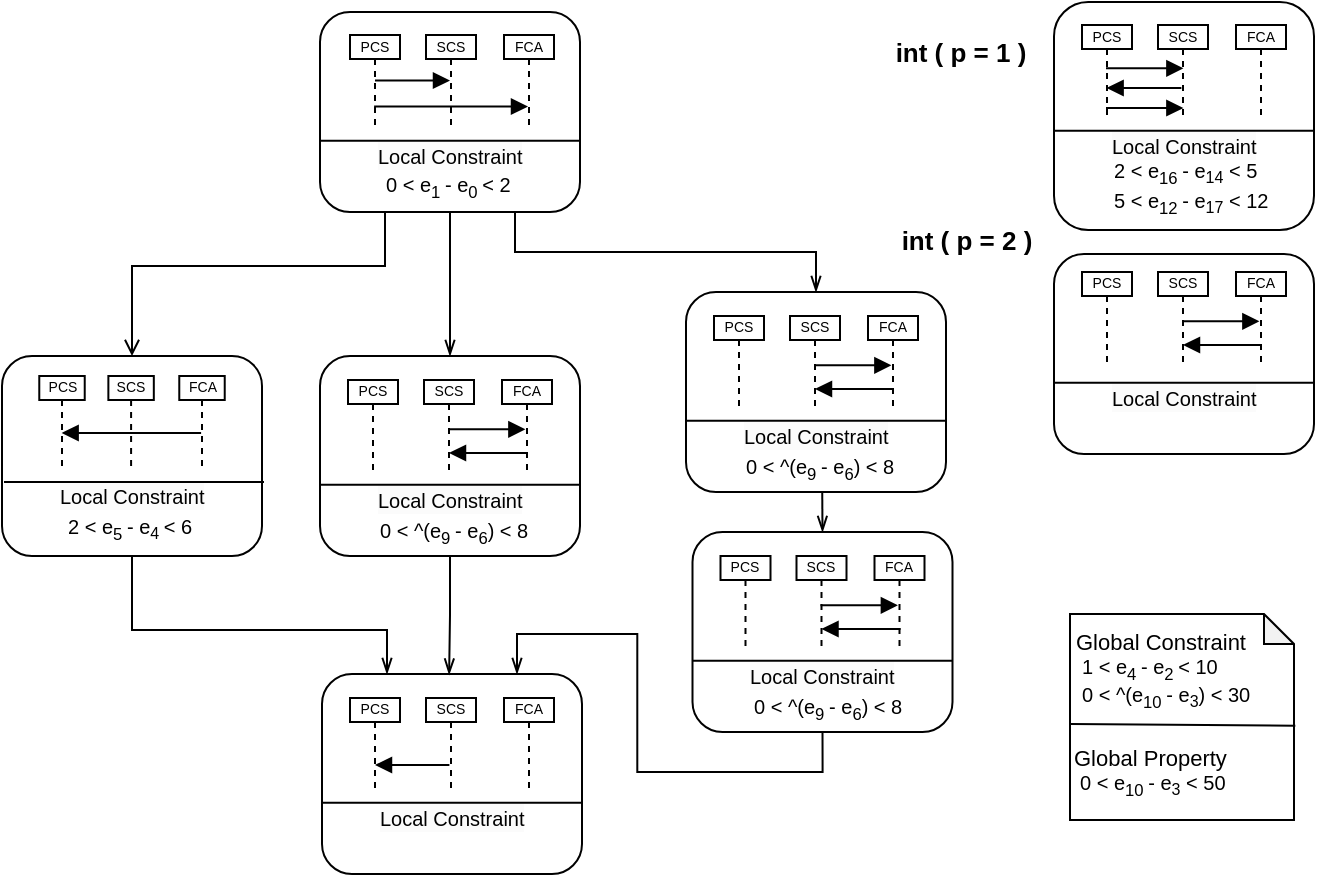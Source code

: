 <mxfile version="24.2.2" type="github">
  <diagram name="第 1 页" id="_L-r1Zg0NLN0VIuXtBzd">
    <mxGraphModel dx="304" dy="206" grid="0" gridSize="10" guides="1" tooltips="1" connect="1" arrows="1" fold="1" page="1" pageScale="1" pageWidth="1169" pageHeight="1654" math="0" shadow="0">
      <root>
        <mxCell id="0" />
        <mxCell id="1" parent="0" />
        <mxCell id="MEKTti9BwtHeSLfcBwz2-67" value="&lt;font size=&quot;1&quot; style=&quot;&quot;&gt;&lt;b style=&quot;font-size: 13px;&quot;&gt;int ( p = 1 )&lt;/b&gt;&lt;/font&gt;" style="text;html=1;align=center;verticalAlign=middle;resizable=0;points=[];autosize=1;strokeColor=none;fillColor=none;" vertex="1" parent="1">
          <mxGeometry x="464" y="538" width="83" height="28" as="geometry" />
        </mxCell>
        <mxCell id="MEKTti9BwtHeSLfcBwz2-128" value="" style="group" vertex="1" connectable="0" parent="1">
          <mxGeometry x="186" y="532" width="132" height="100" as="geometry" />
        </mxCell>
        <mxCell id="MEKTti9BwtHeSLfcBwz2-114" value="" style="rounded=1;whiteSpace=wrap;html=1;" vertex="1" parent="MEKTti9BwtHeSLfcBwz2-128">
          <mxGeometry width="130" height="100" as="geometry" />
        </mxCell>
        <mxCell id="MEKTti9BwtHeSLfcBwz2-104" value="" style="html=1;verticalAlign=bottom;endArrow=block;curved=0;rounded=0;strokeWidth=1;" edge="1" parent="MEKTti9BwtHeSLfcBwz2-128" source="MEKTti9BwtHeSLfcBwz2-107" target="MEKTti9BwtHeSLfcBwz2-106">
          <mxGeometry width="80" relative="1" as="geometry">
            <mxPoint x="32.002" y="39.002" as="sourcePoint" />
            <mxPoint x="63.57" y="39" as="targetPoint" />
          </mxGeometry>
        </mxCell>
        <mxCell id="MEKTti9BwtHeSLfcBwz2-105" value="&lt;font style=&quot;font-size: 7px;&quot;&gt;FCA&lt;/font&gt;" style="shape=umlLifeline;perimeter=lifelinePerimeter;whiteSpace=wrap;html=1;container=1;dropTarget=0;collapsible=0;recursiveResize=0;outlineConnect=0;portConstraint=eastwest;newEdgeStyle={&quot;curved&quot;:0,&quot;rounded&quot;:0};size=12;fontSize=7;" vertex="1" parent="MEKTti9BwtHeSLfcBwz2-128">
          <mxGeometry x="92" y="11.5" width="25" height="45" as="geometry" />
        </mxCell>
        <mxCell id="MEKTti9BwtHeSLfcBwz2-106" value="&lt;font style=&quot;font-size: 7px;&quot;&gt;SCS&lt;/font&gt;" style="shape=umlLifeline;perimeter=lifelinePerimeter;whiteSpace=wrap;html=1;container=1;dropTarget=0;collapsible=0;recursiveResize=0;outlineConnect=0;portConstraint=eastwest;newEdgeStyle={&quot;curved&quot;:0,&quot;rounded&quot;:0};size=12;fontSize=7;" vertex="1" parent="MEKTti9BwtHeSLfcBwz2-128">
          <mxGeometry x="53" y="11.5" width="25" height="45.5" as="geometry" />
        </mxCell>
        <mxCell id="MEKTti9BwtHeSLfcBwz2-107" value="&lt;font style=&quot;font-size: 7px;&quot;&gt;PCS&lt;/font&gt;" style="shape=umlLifeline;perimeter=lifelinePerimeter;whiteSpace=wrap;html=1;container=1;dropTarget=0;collapsible=0;recursiveResize=0;outlineConnect=0;portConstraint=eastwest;newEdgeStyle={&quot;curved&quot;:0,&quot;rounded&quot;:0};size=12;fontSize=7;" vertex="1" parent="MEKTti9BwtHeSLfcBwz2-128">
          <mxGeometry x="15" y="11.5" width="25" height="45.5" as="geometry" />
        </mxCell>
        <mxCell id="MEKTti9BwtHeSLfcBwz2-108" value="" style="html=1;verticalAlign=bottom;endArrow=block;curved=0;rounded=0;strokeWidth=1;" edge="1" parent="MEKTti9BwtHeSLfcBwz2-128">
          <mxGeometry width="80" relative="1" as="geometry">
            <mxPoint x="27.048" y="47.25" as="sourcePoint" />
            <mxPoint x="104.0" y="47.25" as="targetPoint" />
          </mxGeometry>
        </mxCell>
        <mxCell id="MEKTti9BwtHeSLfcBwz2-111" value="&lt;span style=&quot;color: rgb(0, 0, 0); font-family: Helvetica; font-style: normal; font-variant-ligatures: normal; font-variant-caps: normal; font-weight: 400; letter-spacing: normal; orphans: 2; text-align: left; text-indent: 0px; text-transform: none; widows: 2; word-spacing: 0px; -webkit-text-stroke-width: 0px; white-space: nowrap; background-color: rgb(251, 251, 251); text-decoration-thickness: initial; text-decoration-style: initial; text-decoration-color: initial; float: none; display: inline !important;&quot;&gt;&lt;font style=&quot;font-size: 10px;&quot;&gt;Local Constraint&lt;/font&gt;&lt;/span&gt;" style="text;whiteSpace=wrap;html=1;verticalAlign=middle;" vertex="1" parent="MEKTti9BwtHeSLfcBwz2-128">
          <mxGeometry x="27" y="65" width="78" height="14" as="geometry" />
        </mxCell>
        <mxCell id="MEKTti9BwtHeSLfcBwz2-112" value="0 &amp;lt; e&lt;sub&gt;1&amp;nbsp;&lt;/sub&gt;- e&lt;sub&gt;0&amp;nbsp;&lt;/sub&gt;&amp;lt; 2&lt;br&gt;&lt;div&gt;&lt;div&gt;&lt;div&gt;&lt;br&gt;&lt;/div&gt;&lt;/div&gt;&lt;/div&gt;" style="text;align=left;verticalAlign=middle;rounded=0;horizontal=1;fontSize=10;html=1;" vertex="1" parent="MEKTti9BwtHeSLfcBwz2-128">
          <mxGeometry x="31.25" y="88" width="69.5" height="9" as="geometry" />
        </mxCell>
        <mxCell id="MEKTti9BwtHeSLfcBwz2-115" value="" style="line;strokeWidth=1;fillColor=none;align=left;verticalAlign=middle;spacingTop=-1;spacingLeft=3;spacingRight=3;rotatable=0;labelPosition=right;points=[];portConstraint=eastwest;strokeColor=inherit;" vertex="1" parent="MEKTti9BwtHeSLfcBwz2-128">
          <mxGeometry y="58" width="132" height="8" as="geometry" />
        </mxCell>
        <mxCell id="MEKTti9BwtHeSLfcBwz2-153" value="" style="line;strokeWidth=1;fillColor=none;align=left;verticalAlign=middle;spacingTop=-1;spacingLeft=3;spacingRight=3;rotatable=0;labelPosition=right;points=[];portConstraint=eastwest;strokeColor=inherit;" vertex="1" parent="MEKTti9BwtHeSLfcBwz2-128">
          <mxGeometry y="57" width="130" height="8" as="geometry" />
        </mxCell>
        <mxCell id="MEKTti9BwtHeSLfcBwz2-157" style="rounded=0;orthogonalLoop=1;jettySize=auto;html=1;exitX=0;exitY=0.75;exitDx=0;exitDy=0;entryX=1;entryY=0.75;entryDx=0;entryDy=0;endArrow=none;endFill=0;" edge="1" parent="MEKTti9BwtHeSLfcBwz2-128">
          <mxGeometry relative="1" as="geometry">
            <mxPoint y="64.35" as="sourcePoint" />
            <mxPoint x="130" y="64.35" as="targetPoint" />
          </mxGeometry>
        </mxCell>
        <mxCell id="MEKTti9BwtHeSLfcBwz2-158" value="" style="group" vertex="1" connectable="0" parent="1">
          <mxGeometry x="27" y="704" width="130" height="100" as="geometry" />
        </mxCell>
        <mxCell id="MEKTti9BwtHeSLfcBwz2-140" value="" style="rounded=1;whiteSpace=wrap;html=1;" vertex="1" parent="MEKTti9BwtHeSLfcBwz2-158">
          <mxGeometry width="130" height="100" as="geometry" />
        </mxCell>
        <mxCell id="MEKTti9BwtHeSLfcBwz2-146" value="&lt;span style=&quot;color: rgb(0, 0, 0); font-family: Helvetica; font-style: normal; font-variant-ligatures: normal; font-variant-caps: normal; font-weight: 400; letter-spacing: normal; orphans: 2; text-align: left; text-indent: 0px; text-transform: none; widows: 2; word-spacing: 0px; -webkit-text-stroke-width: 0px; white-space: nowrap; background-color: rgb(251, 251, 251); text-decoration-thickness: initial; text-decoration-style: initial; text-decoration-color: initial; float: none; display: inline !important;&quot;&gt;&lt;font style=&quot;font-size: 10px;&quot;&gt;Local Constraint&lt;/font&gt;&lt;/span&gt;" style="text;whiteSpace=wrap;html=1;verticalAlign=middle;" vertex="1" parent="MEKTti9BwtHeSLfcBwz2-158">
          <mxGeometry x="27" y="63" width="78" height="14" as="geometry" />
        </mxCell>
        <mxCell id="MEKTti9BwtHeSLfcBwz2-147" value="&lt;div&gt;&lt;div&gt;&lt;div&gt;2 &amp;lt; e&lt;sub&gt;5&amp;nbsp;&lt;/sub&gt;- e&lt;span style=&quot;font-size: 6.944px;&quot;&gt;&lt;sub style=&quot;font-size: 8px;&quot;&gt;4&amp;nbsp;&lt;/sub&gt;&lt;/span&gt;&amp;lt; 6&lt;br&gt;&lt;/div&gt;&lt;/div&gt;&lt;/div&gt;" style="text;align=left;verticalAlign=middle;rounded=0;horizontal=1;fontSize=10;html=1;" vertex="1" parent="MEKTti9BwtHeSLfcBwz2-158">
          <mxGeometry x="31.25" y="81" width="69.5" height="9" as="geometry" />
        </mxCell>
        <mxCell id="MEKTti9BwtHeSLfcBwz2-148" value="" style="line;strokeWidth=1;fillColor=none;align=left;verticalAlign=middle;spacingTop=-1;spacingLeft=3;spacingRight=3;rotatable=0;labelPosition=right;points=[];portConstraint=eastwest;strokeColor=inherit;" vertex="1" parent="MEKTti9BwtHeSLfcBwz2-158">
          <mxGeometry y="58" width="130" height="8" as="geometry" />
        </mxCell>
        <mxCell id="MEKTti9BwtHeSLfcBwz2-149" value="&lt;font style=&quot;font-size: 7px;&quot;&gt;FCA&lt;/font&gt;" style="shape=umlLifeline;perimeter=lifelinePerimeter;whiteSpace=wrap;html=1;container=1;dropTarget=0;collapsible=0;recursiveResize=0;outlineConnect=0;portConstraint=eastwest;newEdgeStyle={&quot;curved&quot;:0,&quot;rounded&quot;:0};size=12;fontSize=7;" vertex="1" parent="MEKTti9BwtHeSLfcBwz2-158">
          <mxGeometry x="88.638" y="10" width="22.727" height="45" as="geometry" />
        </mxCell>
        <mxCell id="MEKTti9BwtHeSLfcBwz2-150" value="&lt;font style=&quot;font-size: 7px;&quot;&gt;SCS&lt;/font&gt;" style="shape=umlLifeline;perimeter=lifelinePerimeter;whiteSpace=wrap;html=1;container=1;dropTarget=0;collapsible=0;recursiveResize=0;outlineConnect=0;portConstraint=eastwest;newEdgeStyle={&quot;curved&quot;:0,&quot;rounded&quot;:0};size=12;fontSize=7;" vertex="1" parent="MEKTti9BwtHeSLfcBwz2-158">
          <mxGeometry x="53.184" y="10" width="22.727" height="45.5" as="geometry" />
        </mxCell>
        <mxCell id="MEKTti9BwtHeSLfcBwz2-151" value="&lt;font style=&quot;font-size: 7px;&quot;&gt;PCS&lt;/font&gt;" style="shape=umlLifeline;perimeter=lifelinePerimeter;whiteSpace=wrap;html=1;container=1;dropTarget=0;collapsible=0;recursiveResize=0;outlineConnect=0;portConstraint=eastwest;newEdgeStyle={&quot;curved&quot;:0,&quot;rounded&quot;:0};size=12;fontSize=7;" vertex="1" parent="MEKTti9BwtHeSLfcBwz2-158">
          <mxGeometry x="18.638" y="10" width="22.727" height="45.5" as="geometry" />
        </mxCell>
        <mxCell id="MEKTti9BwtHeSLfcBwz2-152" value="" style="html=1;verticalAlign=bottom;endArrow=block;curved=0;rounded=0;strokeWidth=1;" edge="1" parent="MEKTti9BwtHeSLfcBwz2-158">
          <mxGeometry width="80" relative="1" as="geometry">
            <mxPoint x="99.547" y="38.5" as="sourcePoint" />
            <mxPoint x="29.829" y="38.5" as="targetPoint" />
          </mxGeometry>
        </mxCell>
        <mxCell id="MEKTti9BwtHeSLfcBwz2-159" style="rounded=0;orthogonalLoop=1;jettySize=auto;html=1;exitX=0;exitY=0.75;exitDx=0;exitDy=0;entryX=1;entryY=0.75;entryDx=0;entryDy=0;endArrow=none;endFill=0;" edge="1" parent="MEKTti9BwtHeSLfcBwz2-158">
          <mxGeometry relative="1" as="geometry">
            <mxPoint x="1" y="63.0" as="sourcePoint" />
            <mxPoint x="131" y="63.0" as="targetPoint" />
          </mxGeometry>
        </mxCell>
        <mxCell id="MEKTti9BwtHeSLfcBwz2-181" value="" style="group" vertex="1" connectable="0" parent="1">
          <mxGeometry x="186" y="704" width="130" height="100" as="geometry" />
        </mxCell>
        <mxCell id="MEKTti9BwtHeSLfcBwz2-172" value="" style="rounded=1;whiteSpace=wrap;html=1;container=0;" vertex="1" parent="MEKTti9BwtHeSLfcBwz2-181">
          <mxGeometry width="130" height="100" as="geometry" />
        </mxCell>
        <mxCell id="MEKTti9BwtHeSLfcBwz2-173" value="&lt;span style=&quot;color: rgb(0, 0, 0); font-family: Helvetica; font-style: normal; font-variant-ligatures: normal; font-variant-caps: normal; font-weight: 400; letter-spacing: normal; orphans: 2; text-align: left; text-indent: 0px; text-transform: none; widows: 2; word-spacing: 0px; -webkit-text-stroke-width: 0px; white-space: nowrap; background-color: rgb(251, 251, 251); text-decoration-thickness: initial; text-decoration-style: initial; text-decoration-color: initial; float: none; display: inline !important;&quot;&gt;&lt;font style=&quot;font-size: 10px;&quot;&gt;Local Constraint&lt;/font&gt;&lt;/span&gt;" style="text;whiteSpace=wrap;html=1;verticalAlign=middle;container=0;" vertex="1" parent="MEKTti9BwtHeSLfcBwz2-181">
          <mxGeometry x="27" y="65" width="78" height="14" as="geometry" />
        </mxCell>
        <mxCell id="MEKTti9BwtHeSLfcBwz2-174" value="&lt;div&gt;&lt;div&gt;&lt;div&gt;0 &amp;lt; ^(e&lt;sub&gt;9&lt;/sub&gt;&lt;span style=&quot;font-size: 8.333px;&quot;&gt;&amp;nbsp;&lt;/span&gt;- e&lt;sub&gt;6&lt;/sub&gt;) &amp;lt; 8&lt;br&gt;&lt;/div&gt;&lt;/div&gt;&lt;/div&gt;" style="text;align=left;verticalAlign=middle;rounded=0;horizontal=1;fontSize=10;html=1;container=0;" vertex="1" parent="MEKTti9BwtHeSLfcBwz2-181">
          <mxGeometry x="28.25" y="83" width="69.5" height="9" as="geometry" />
        </mxCell>
        <mxCell id="MEKTti9BwtHeSLfcBwz2-175" style="rounded=0;orthogonalLoop=1;jettySize=auto;html=1;exitX=0;exitY=0.75;exitDx=0;exitDy=0;entryX=1;entryY=0.75;entryDx=0;entryDy=0;endArrow=none;endFill=0;" edge="1" parent="MEKTti9BwtHeSLfcBwz2-181">
          <mxGeometry relative="1" as="geometry">
            <mxPoint y="64.35" as="sourcePoint" />
            <mxPoint x="130" y="64.35" as="targetPoint" />
          </mxGeometry>
        </mxCell>
        <mxCell id="MEKTti9BwtHeSLfcBwz2-176" value="&lt;font style=&quot;font-size: 7px;&quot;&gt;FCA&lt;/font&gt;" style="shape=umlLifeline;perimeter=lifelinePerimeter;whiteSpace=wrap;html=1;container=1;dropTarget=0;collapsible=0;recursiveResize=0;outlineConnect=0;portConstraint=eastwest;newEdgeStyle={&quot;curved&quot;:0,&quot;rounded&quot;:0};size=12;fontSize=7;" vertex="1" parent="MEKTti9BwtHeSLfcBwz2-181">
          <mxGeometry x="91" y="12" width="25" height="45" as="geometry" />
        </mxCell>
        <mxCell id="MEKTti9BwtHeSLfcBwz2-177" value="&lt;font style=&quot;font-size: 7px;&quot;&gt;SCS&lt;/font&gt;" style="shape=umlLifeline;perimeter=lifelinePerimeter;whiteSpace=wrap;html=1;container=1;dropTarget=0;collapsible=0;recursiveResize=0;outlineConnect=0;portConstraint=eastwest;newEdgeStyle={&quot;curved&quot;:0,&quot;rounded&quot;:0};size=12;fontSize=7;" vertex="1" parent="MEKTti9BwtHeSLfcBwz2-181">
          <mxGeometry x="52" y="12" width="25" height="45.5" as="geometry" />
        </mxCell>
        <mxCell id="MEKTti9BwtHeSLfcBwz2-178" value="&lt;font style=&quot;font-size: 7px;&quot;&gt;PCS&lt;/font&gt;" style="shape=umlLifeline;perimeter=lifelinePerimeter;whiteSpace=wrap;html=1;container=1;dropTarget=0;collapsible=0;recursiveResize=0;outlineConnect=0;portConstraint=eastwest;newEdgeStyle={&quot;curved&quot;:0,&quot;rounded&quot;:0};size=12;fontSize=7;" vertex="1" parent="MEKTti9BwtHeSLfcBwz2-181">
          <mxGeometry x="14" y="12" width="25" height="45.5" as="geometry" />
        </mxCell>
        <mxCell id="MEKTti9BwtHeSLfcBwz2-179" value="" style="html=1;verticalAlign=bottom;endArrow=block;curved=0;rounded=0;strokeWidth=1;" edge="1" parent="MEKTti9BwtHeSLfcBwz2-181">
          <mxGeometry width="80" relative="1" as="geometry">
            <mxPoint x="64.0" y="36.66" as="sourcePoint" />
            <mxPoint x="102.69" y="36.66" as="targetPoint" />
          </mxGeometry>
        </mxCell>
        <mxCell id="MEKTti9BwtHeSLfcBwz2-180" value="" style="html=1;verticalAlign=bottom;endArrow=block;curved=0;rounded=0;strokeWidth=1;" edge="1" parent="MEKTti9BwtHeSLfcBwz2-181" target="MEKTti9BwtHeSLfcBwz2-177">
          <mxGeometry width="80" relative="1" as="geometry">
            <mxPoint x="104.0" y="48.5" as="sourcePoint" />
            <mxPoint x="142.69" y="48.5" as="targetPoint" />
          </mxGeometry>
        </mxCell>
        <mxCell id="MEKTti9BwtHeSLfcBwz2-214" value="" style="group" vertex="1" connectable="0" parent="1">
          <mxGeometry x="187" y="863" width="130" height="100" as="geometry" />
        </mxCell>
        <mxCell id="MEKTti9BwtHeSLfcBwz2-184" value="" style="rounded=1;whiteSpace=wrap;html=1;container=0;" vertex="1" parent="MEKTti9BwtHeSLfcBwz2-214">
          <mxGeometry width="130" height="100" as="geometry" />
        </mxCell>
        <mxCell id="MEKTti9BwtHeSLfcBwz2-185" value="&lt;span style=&quot;color: rgb(0, 0, 0); font-family: Helvetica; font-style: normal; font-variant-ligatures: normal; font-variant-caps: normal; font-weight: 400; letter-spacing: normal; orphans: 2; text-align: left; text-indent: 0px; text-transform: none; widows: 2; word-spacing: 0px; -webkit-text-stroke-width: 0px; white-space: nowrap; background-color: rgb(251, 251, 251); text-decoration-thickness: initial; text-decoration-style: initial; text-decoration-color: initial; float: none; display: inline !important;&quot;&gt;&lt;font style=&quot;font-size: 10px;&quot;&gt;Local Constraint&lt;/font&gt;&lt;/span&gt;" style="text;whiteSpace=wrap;html=1;verticalAlign=middle;container=0;" vertex="1" parent="MEKTti9BwtHeSLfcBwz2-214">
          <mxGeometry x="27" y="65" width="78" height="14" as="geometry" />
        </mxCell>
        <mxCell id="MEKTti9BwtHeSLfcBwz2-187" style="rounded=0;orthogonalLoop=1;jettySize=auto;html=1;exitX=0;exitY=0.75;exitDx=0;exitDy=0;entryX=1;entryY=0.75;entryDx=0;entryDy=0;endArrow=none;endFill=0;" edge="1" parent="MEKTti9BwtHeSLfcBwz2-214">
          <mxGeometry relative="1" as="geometry">
            <mxPoint y="64.35" as="sourcePoint" />
            <mxPoint x="130" y="64.35" as="targetPoint" />
          </mxGeometry>
        </mxCell>
        <mxCell id="MEKTti9BwtHeSLfcBwz2-204" value="&lt;font style=&quot;font-size: 7px;&quot;&gt;FCA&lt;/font&gt;" style="shape=umlLifeline;perimeter=lifelinePerimeter;whiteSpace=wrap;html=1;container=1;dropTarget=0;collapsible=0;recursiveResize=0;outlineConnect=0;portConstraint=eastwest;newEdgeStyle={&quot;curved&quot;:0,&quot;rounded&quot;:0};size=12;fontSize=7;" vertex="1" parent="MEKTti9BwtHeSLfcBwz2-214">
          <mxGeometry x="91" y="12" width="25" height="45" as="geometry" />
        </mxCell>
        <mxCell id="MEKTti9BwtHeSLfcBwz2-205" value="&lt;font style=&quot;font-size: 7px;&quot;&gt;SCS&lt;/font&gt;" style="shape=umlLifeline;perimeter=lifelinePerimeter;whiteSpace=wrap;html=1;container=1;dropTarget=0;collapsible=0;recursiveResize=0;outlineConnect=0;portConstraint=eastwest;newEdgeStyle={&quot;curved&quot;:0,&quot;rounded&quot;:0};size=12;fontSize=7;" vertex="1" parent="MEKTti9BwtHeSLfcBwz2-214">
          <mxGeometry x="52" y="12" width="25" height="45.5" as="geometry" />
        </mxCell>
        <mxCell id="MEKTti9BwtHeSLfcBwz2-206" value="&lt;font style=&quot;font-size: 7px;&quot;&gt;PCS&lt;/font&gt;" style="shape=umlLifeline;perimeter=lifelinePerimeter;whiteSpace=wrap;html=1;container=1;dropTarget=0;collapsible=0;recursiveResize=0;outlineConnect=0;portConstraint=eastwest;newEdgeStyle={&quot;curved&quot;:0,&quot;rounded&quot;:0};size=12;fontSize=7;" vertex="1" parent="MEKTti9BwtHeSLfcBwz2-214">
          <mxGeometry x="14" y="12" width="25" height="45.5" as="geometry" />
        </mxCell>
        <mxCell id="MEKTti9BwtHeSLfcBwz2-207" value="" style="html=1;verticalAlign=bottom;endArrow=block;curved=0;rounded=0;strokeWidth=1;" edge="1" parent="MEKTti9BwtHeSLfcBwz2-214" target="MEKTti9BwtHeSLfcBwz2-206">
          <mxGeometry width="80" relative="1" as="geometry">
            <mxPoint x="63.69" y="45.5" as="sourcePoint" />
            <mxPoint x="24.0" y="45.5" as="targetPoint" />
          </mxGeometry>
        </mxCell>
        <mxCell id="MEKTti9BwtHeSLfcBwz2-215" value="" style="group" vertex="1" connectable="0" parent="1">
          <mxGeometry x="553" y="527" width="130" height="114" as="geometry" />
        </mxCell>
        <mxCell id="MEKTti9BwtHeSLfcBwz2-196" value="" style="rounded=1;whiteSpace=wrap;html=1;container=0;" vertex="1" parent="MEKTti9BwtHeSLfcBwz2-215">
          <mxGeometry width="130" height="114" as="geometry" />
        </mxCell>
        <mxCell id="MEKTti9BwtHeSLfcBwz2-197" value="&lt;span style=&quot;color: rgb(0, 0, 0); font-family: Helvetica; font-style: normal; font-variant-ligatures: normal; font-variant-caps: normal; font-weight: 400; letter-spacing: normal; orphans: 2; text-align: left; text-indent: 0px; text-transform: none; widows: 2; word-spacing: 0px; -webkit-text-stroke-width: 0px; white-space: nowrap; background-color: rgb(251, 251, 251); text-decoration-thickness: initial; text-decoration-style: initial; text-decoration-color: initial; float: none; display: inline !important;&quot;&gt;&lt;font style=&quot;font-size: 10px;&quot;&gt;Local Constraint&lt;/font&gt;&lt;/span&gt;" style="text;whiteSpace=wrap;html=1;verticalAlign=middle;container=0;" vertex="1" parent="MEKTti9BwtHeSLfcBwz2-215">
          <mxGeometry x="27" y="65" width="78" height="14" as="geometry" />
        </mxCell>
        <mxCell id="MEKTti9BwtHeSLfcBwz2-198" value="&lt;div&gt;&lt;div&gt;&lt;div&gt;2 &amp;lt; e&lt;sub&gt;16&lt;/sub&gt;&lt;span style=&quot;font-size: 8.333px;&quot;&gt;&amp;nbsp;&lt;/span&gt;- e&lt;span style=&quot;font-size: 8.333px;&quot;&gt;&lt;sub style=&quot;font-size: 8px;&quot;&gt;14&lt;/sub&gt;&lt;/span&gt;&amp;nbsp;&amp;lt; 5&lt;div&gt;5 &amp;lt; e&lt;sub&gt;12&lt;/sub&gt;&lt;span style=&quot;font-size: 8.333px;&quot;&gt;&amp;nbsp;&lt;/span&gt;- e&lt;span style=&quot;font-size: 8.333px;&quot;&gt;&lt;sub style=&quot;font-size: 8px;&quot;&gt;17&lt;/sub&gt;&lt;/span&gt;&amp;nbsp;&amp;lt; 12&lt;/div&gt;&lt;/div&gt;&lt;/div&gt;&lt;/div&gt;" style="text;align=left;verticalAlign=middle;rounded=0;horizontal=1;fontSize=10;html=1;container=0;" vertex="1" parent="MEKTti9BwtHeSLfcBwz2-215">
          <mxGeometry x="28.25" y="88" width="69.5" height="9" as="geometry" />
        </mxCell>
        <mxCell id="MEKTti9BwtHeSLfcBwz2-199" style="rounded=0;orthogonalLoop=1;jettySize=auto;html=1;exitX=0;exitY=0.75;exitDx=0;exitDy=0;entryX=1;entryY=0.75;entryDx=0;entryDy=0;endArrow=none;endFill=0;" edge="1" parent="MEKTti9BwtHeSLfcBwz2-215">
          <mxGeometry relative="1" as="geometry">
            <mxPoint y="64.35" as="sourcePoint" />
            <mxPoint x="130" y="64.35" as="targetPoint" />
          </mxGeometry>
        </mxCell>
        <mxCell id="MEKTti9BwtHeSLfcBwz2-208" value="&lt;font style=&quot;font-size: 7px;&quot;&gt;FCA&lt;/font&gt;" style="shape=umlLifeline;perimeter=lifelinePerimeter;whiteSpace=wrap;html=1;container=1;dropTarget=0;collapsible=0;recursiveResize=0;outlineConnect=0;portConstraint=eastwest;newEdgeStyle={&quot;curved&quot;:0,&quot;rounded&quot;:0};size=12;fontSize=7;" vertex="1" parent="MEKTti9BwtHeSLfcBwz2-215">
          <mxGeometry x="91" y="11.5" width="25" height="45" as="geometry" />
        </mxCell>
        <mxCell id="MEKTti9BwtHeSLfcBwz2-209" value="&lt;font style=&quot;font-size: 7px;&quot;&gt;SCS&lt;/font&gt;" style="shape=umlLifeline;perimeter=lifelinePerimeter;whiteSpace=wrap;html=1;container=1;dropTarget=0;collapsible=0;recursiveResize=0;outlineConnect=0;portConstraint=eastwest;newEdgeStyle={&quot;curved&quot;:0,&quot;rounded&quot;:0};size=12;fontSize=7;" vertex="1" parent="MEKTti9BwtHeSLfcBwz2-215">
          <mxGeometry x="52" y="11.5" width="25" height="45.5" as="geometry" />
        </mxCell>
        <mxCell id="MEKTti9BwtHeSLfcBwz2-210" value="&lt;font style=&quot;font-size: 7px;&quot;&gt;PCS&lt;/font&gt;" style="shape=umlLifeline;perimeter=lifelinePerimeter;whiteSpace=wrap;html=1;container=1;dropTarget=0;collapsible=0;recursiveResize=0;outlineConnect=0;portConstraint=eastwest;newEdgeStyle={&quot;curved&quot;:0,&quot;rounded&quot;:0};size=12;fontSize=7;" vertex="1" parent="MEKTti9BwtHeSLfcBwz2-215">
          <mxGeometry x="14" y="11.5" width="25" height="45.5" as="geometry" />
        </mxCell>
        <mxCell id="MEKTti9BwtHeSLfcBwz2-211" value="" style="html=1;verticalAlign=bottom;endArrow=block;curved=0;rounded=0;strokeWidth=1;" edge="1" parent="MEKTti9BwtHeSLfcBwz2-215">
          <mxGeometry width="80" relative="1" as="geometry">
            <mxPoint x="63.69" y="43" as="sourcePoint" />
            <mxPoint x="26.31" y="43.0" as="targetPoint" />
          </mxGeometry>
        </mxCell>
        <mxCell id="MEKTti9BwtHeSLfcBwz2-212" value="" style="html=1;verticalAlign=bottom;endArrow=block;curved=0;rounded=0;strokeWidth=1;" edge="1" parent="MEKTti9BwtHeSLfcBwz2-215">
          <mxGeometry width="80" relative="1" as="geometry">
            <mxPoint x="26.0" y="33.16" as="sourcePoint" />
            <mxPoint x="64.69" y="33.16" as="targetPoint" />
          </mxGeometry>
        </mxCell>
        <mxCell id="MEKTti9BwtHeSLfcBwz2-213" value="" style="html=1;verticalAlign=bottom;endArrow=block;curved=0;rounded=0;strokeWidth=1;" edge="1" parent="MEKTti9BwtHeSLfcBwz2-215">
          <mxGeometry width="80" relative="1" as="geometry">
            <mxPoint x="26.0" y="53" as="sourcePoint" />
            <mxPoint x="64.69" y="53" as="targetPoint" />
          </mxGeometry>
        </mxCell>
        <mxCell id="MEKTti9BwtHeSLfcBwz2-221" value="" style="group" vertex="1" connectable="0" parent="1">
          <mxGeometry x="553" y="653" width="130" height="100" as="geometry" />
        </mxCell>
        <mxCell id="MEKTti9BwtHeSLfcBwz2-161" value="" style="rounded=1;whiteSpace=wrap;html=1;container=0;" vertex="1" parent="MEKTti9BwtHeSLfcBwz2-221">
          <mxGeometry width="130" height="100" as="geometry" />
        </mxCell>
        <mxCell id="MEKTti9BwtHeSLfcBwz2-167" value="&lt;span style=&quot;color: rgb(0, 0, 0); font-family: Helvetica; font-style: normal; font-variant-ligatures: normal; font-variant-caps: normal; font-weight: 400; letter-spacing: normal; orphans: 2; text-align: left; text-indent: 0px; text-transform: none; widows: 2; word-spacing: 0px; -webkit-text-stroke-width: 0px; white-space: nowrap; background-color: rgb(251, 251, 251); text-decoration-thickness: initial; text-decoration-style: initial; text-decoration-color: initial; float: none; display: inline !important;&quot;&gt;&lt;font style=&quot;font-size: 10px;&quot;&gt;Local Constraint&lt;/font&gt;&lt;/span&gt;" style="text;whiteSpace=wrap;html=1;verticalAlign=middle;container=0;" vertex="1" parent="MEKTti9BwtHeSLfcBwz2-221">
          <mxGeometry x="27" y="65" width="78" height="14" as="geometry" />
        </mxCell>
        <mxCell id="MEKTti9BwtHeSLfcBwz2-171" style="rounded=0;orthogonalLoop=1;jettySize=auto;html=1;exitX=0;exitY=0.75;exitDx=0;exitDy=0;entryX=1;entryY=0.75;entryDx=0;entryDy=0;endArrow=none;endFill=0;" edge="1" parent="MEKTti9BwtHeSLfcBwz2-221">
          <mxGeometry relative="1" as="geometry">
            <mxPoint y="64.35" as="sourcePoint" />
            <mxPoint x="130" y="64.35" as="targetPoint" />
          </mxGeometry>
        </mxCell>
        <mxCell id="MEKTti9BwtHeSLfcBwz2-216" value="&lt;font style=&quot;font-size: 7px;&quot;&gt;FCA&lt;/font&gt;" style="shape=umlLifeline;perimeter=lifelinePerimeter;whiteSpace=wrap;html=1;container=1;dropTarget=0;collapsible=0;recursiveResize=0;outlineConnect=0;portConstraint=eastwest;newEdgeStyle={&quot;curved&quot;:0,&quot;rounded&quot;:0};size=12;fontSize=7;" vertex="1" parent="MEKTti9BwtHeSLfcBwz2-221">
          <mxGeometry x="91" y="9" width="25" height="45" as="geometry" />
        </mxCell>
        <mxCell id="MEKTti9BwtHeSLfcBwz2-217" value="&lt;font style=&quot;font-size: 7px;&quot;&gt;SCS&lt;/font&gt;" style="shape=umlLifeline;perimeter=lifelinePerimeter;whiteSpace=wrap;html=1;container=1;dropTarget=0;collapsible=0;recursiveResize=0;outlineConnect=0;portConstraint=eastwest;newEdgeStyle={&quot;curved&quot;:0,&quot;rounded&quot;:0};size=12;fontSize=7;" vertex="1" parent="MEKTti9BwtHeSLfcBwz2-221">
          <mxGeometry x="52" y="9" width="25" height="45.5" as="geometry" />
        </mxCell>
        <mxCell id="MEKTti9BwtHeSLfcBwz2-218" value="&lt;font style=&quot;font-size: 7px;&quot;&gt;PCS&lt;/font&gt;" style="shape=umlLifeline;perimeter=lifelinePerimeter;whiteSpace=wrap;html=1;container=1;dropTarget=0;collapsible=0;recursiveResize=0;outlineConnect=0;portConstraint=eastwest;newEdgeStyle={&quot;curved&quot;:0,&quot;rounded&quot;:0};size=12;fontSize=7;" vertex="1" parent="MEKTti9BwtHeSLfcBwz2-221">
          <mxGeometry x="14" y="9" width="25" height="45.5" as="geometry" />
        </mxCell>
        <mxCell id="MEKTti9BwtHeSLfcBwz2-219" value="" style="html=1;verticalAlign=bottom;endArrow=block;curved=0;rounded=0;strokeWidth=1;" edge="1" parent="MEKTti9BwtHeSLfcBwz2-221">
          <mxGeometry width="80" relative="1" as="geometry">
            <mxPoint x="64.0" y="33.66" as="sourcePoint" />
            <mxPoint x="102.69" y="33.66" as="targetPoint" />
          </mxGeometry>
        </mxCell>
        <mxCell id="MEKTti9BwtHeSLfcBwz2-220" value="" style="html=1;verticalAlign=bottom;endArrow=block;curved=0;rounded=0;strokeWidth=1;" edge="1" parent="MEKTti9BwtHeSLfcBwz2-221" target="MEKTti9BwtHeSLfcBwz2-217">
          <mxGeometry width="80" relative="1" as="geometry">
            <mxPoint x="104.0" y="45.5" as="sourcePoint" />
            <mxPoint x="142.69" y="45.5" as="targetPoint" />
          </mxGeometry>
        </mxCell>
        <mxCell id="MEKTti9BwtHeSLfcBwz2-223" style="edgeStyle=orthogonalEdgeStyle;rounded=0;orthogonalLoop=1;jettySize=auto;html=1;entryX=0.5;entryY=0;entryDx=0;entryDy=0;exitX=0.25;exitY=1;exitDx=0;exitDy=0;endArrow=open;endFill=0;" edge="1" parent="1" source="MEKTti9BwtHeSLfcBwz2-114" target="MEKTti9BwtHeSLfcBwz2-140">
          <mxGeometry relative="1" as="geometry">
            <Array as="points">
              <mxPoint x="219" y="659" />
              <mxPoint x="92" y="659" />
            </Array>
          </mxGeometry>
        </mxCell>
        <mxCell id="MEKTti9BwtHeSLfcBwz2-224" style="edgeStyle=orthogonalEdgeStyle;rounded=0;orthogonalLoop=1;jettySize=auto;html=1;entryX=0.5;entryY=0;entryDx=0;entryDy=0;exitX=0.5;exitY=1;exitDx=0;exitDy=0;endArrow=openThin;endFill=0;" edge="1" parent="1" source="MEKTti9BwtHeSLfcBwz2-114" target="MEKTti9BwtHeSLfcBwz2-172">
          <mxGeometry relative="1" as="geometry">
            <mxPoint x="254" y="671" as="sourcePoint" />
          </mxGeometry>
        </mxCell>
        <mxCell id="MEKTti9BwtHeSLfcBwz2-225" style="edgeStyle=orthogonalEdgeStyle;rounded=0;orthogonalLoop=1;jettySize=auto;html=1;entryX=0.25;entryY=0;entryDx=0;entryDy=0;endArrow=openThin;endFill=0;exitX=0.5;exitY=1;exitDx=0;exitDy=0;" edge="1" parent="1" source="MEKTti9BwtHeSLfcBwz2-140" target="MEKTti9BwtHeSLfcBwz2-184">
          <mxGeometry relative="1" as="geometry">
            <Array as="points">
              <mxPoint x="92" y="841" />
              <mxPoint x="220" y="841" />
            </Array>
          </mxGeometry>
        </mxCell>
        <mxCell id="MEKTti9BwtHeSLfcBwz2-226" style="edgeStyle=orthogonalEdgeStyle;rounded=0;orthogonalLoop=1;jettySize=auto;html=1;entryX=0.489;entryY=0.003;entryDx=0;entryDy=0;endArrow=openThin;endFill=0;entryPerimeter=0;" edge="1" parent="1" source="MEKTti9BwtHeSLfcBwz2-172" target="MEKTti9BwtHeSLfcBwz2-184">
          <mxGeometry relative="1" as="geometry" />
        </mxCell>
        <mxCell id="MEKTti9BwtHeSLfcBwz2-227" value="" style="group" vertex="1" connectable="0" parent="1">
          <mxGeometry x="369" y="672" width="130" height="100" as="geometry" />
        </mxCell>
        <mxCell id="MEKTti9BwtHeSLfcBwz2-228" value="" style="rounded=1;whiteSpace=wrap;html=1;container=0;" vertex="1" parent="MEKTti9BwtHeSLfcBwz2-227">
          <mxGeometry width="130" height="100" as="geometry" />
        </mxCell>
        <mxCell id="MEKTti9BwtHeSLfcBwz2-229" value="&lt;span style=&quot;color: rgb(0, 0, 0); font-family: Helvetica; font-style: normal; font-variant-ligatures: normal; font-variant-caps: normal; font-weight: 400; letter-spacing: normal; orphans: 2; text-align: left; text-indent: 0px; text-transform: none; widows: 2; word-spacing: 0px; -webkit-text-stroke-width: 0px; white-space: nowrap; background-color: rgb(251, 251, 251); text-decoration-thickness: initial; text-decoration-style: initial; text-decoration-color: initial; float: none; display: inline !important;&quot;&gt;&lt;font style=&quot;font-size: 10px;&quot;&gt;Local Constraint&lt;/font&gt;&lt;/span&gt;" style="text;whiteSpace=wrap;html=1;verticalAlign=middle;container=0;" vertex="1" parent="MEKTti9BwtHeSLfcBwz2-227">
          <mxGeometry x="27" y="65" width="78" height="14" as="geometry" />
        </mxCell>
        <mxCell id="MEKTti9BwtHeSLfcBwz2-230" value="&lt;div&gt;&lt;div&gt;&lt;div&gt;0 &amp;lt; ^(e&lt;sub&gt;9&lt;/sub&gt;&lt;span style=&quot;font-size: 8.333px;&quot;&gt;&amp;nbsp;&lt;/span&gt;- e&lt;sub&gt;6&lt;/sub&gt;) &amp;lt; 8&lt;br&gt;&lt;/div&gt;&lt;/div&gt;&lt;/div&gt;" style="text;align=left;verticalAlign=middle;rounded=0;horizontal=1;fontSize=10;html=1;container=0;" vertex="1" parent="MEKTti9BwtHeSLfcBwz2-227">
          <mxGeometry x="28.25" y="83" width="69.5" height="9" as="geometry" />
        </mxCell>
        <mxCell id="MEKTti9BwtHeSLfcBwz2-231" style="rounded=0;orthogonalLoop=1;jettySize=auto;html=1;exitX=0;exitY=0.75;exitDx=0;exitDy=0;entryX=1;entryY=0.75;entryDx=0;entryDy=0;endArrow=none;endFill=0;" edge="1" parent="MEKTti9BwtHeSLfcBwz2-227">
          <mxGeometry relative="1" as="geometry">
            <mxPoint y="64.35" as="sourcePoint" />
            <mxPoint x="130" y="64.35" as="targetPoint" />
          </mxGeometry>
        </mxCell>
        <mxCell id="MEKTti9BwtHeSLfcBwz2-232" value="&lt;font style=&quot;font-size: 7px;&quot;&gt;FCA&lt;/font&gt;" style="shape=umlLifeline;perimeter=lifelinePerimeter;whiteSpace=wrap;html=1;container=1;dropTarget=0;collapsible=0;recursiveResize=0;outlineConnect=0;portConstraint=eastwest;newEdgeStyle={&quot;curved&quot;:0,&quot;rounded&quot;:0};size=12;fontSize=7;" vertex="1" parent="MEKTti9BwtHeSLfcBwz2-227">
          <mxGeometry x="91" y="12" width="25" height="45" as="geometry" />
        </mxCell>
        <mxCell id="MEKTti9BwtHeSLfcBwz2-233" value="&lt;font style=&quot;font-size: 7px;&quot;&gt;SCS&lt;/font&gt;" style="shape=umlLifeline;perimeter=lifelinePerimeter;whiteSpace=wrap;html=1;container=1;dropTarget=0;collapsible=0;recursiveResize=0;outlineConnect=0;portConstraint=eastwest;newEdgeStyle={&quot;curved&quot;:0,&quot;rounded&quot;:0};size=12;fontSize=7;" vertex="1" parent="MEKTti9BwtHeSLfcBwz2-227">
          <mxGeometry x="52" y="12" width="25" height="45.5" as="geometry" />
        </mxCell>
        <mxCell id="MEKTti9BwtHeSLfcBwz2-234" value="&lt;font style=&quot;font-size: 7px;&quot;&gt;PCS&lt;/font&gt;" style="shape=umlLifeline;perimeter=lifelinePerimeter;whiteSpace=wrap;html=1;container=1;dropTarget=0;collapsible=0;recursiveResize=0;outlineConnect=0;portConstraint=eastwest;newEdgeStyle={&quot;curved&quot;:0,&quot;rounded&quot;:0};size=12;fontSize=7;" vertex="1" parent="MEKTti9BwtHeSLfcBwz2-227">
          <mxGeometry x="14" y="12" width="25" height="45.5" as="geometry" />
        </mxCell>
        <mxCell id="MEKTti9BwtHeSLfcBwz2-235" value="" style="html=1;verticalAlign=bottom;endArrow=block;curved=0;rounded=0;strokeWidth=1;" edge="1" parent="MEKTti9BwtHeSLfcBwz2-227">
          <mxGeometry width="80" relative="1" as="geometry">
            <mxPoint x="64.0" y="36.66" as="sourcePoint" />
            <mxPoint x="102.69" y="36.66" as="targetPoint" />
          </mxGeometry>
        </mxCell>
        <mxCell id="MEKTti9BwtHeSLfcBwz2-236" value="" style="html=1;verticalAlign=bottom;endArrow=block;curved=0;rounded=0;strokeWidth=1;" edge="1" parent="MEKTti9BwtHeSLfcBwz2-227" target="MEKTti9BwtHeSLfcBwz2-233">
          <mxGeometry width="80" relative="1" as="geometry">
            <mxPoint x="104.0" y="48.5" as="sourcePoint" />
            <mxPoint x="142.69" y="48.5" as="targetPoint" />
          </mxGeometry>
        </mxCell>
        <mxCell id="MEKTti9BwtHeSLfcBwz2-237" value="" style="group" vertex="1" connectable="0" parent="1">
          <mxGeometry x="372.25" y="792" width="130" height="100" as="geometry" />
        </mxCell>
        <mxCell id="MEKTti9BwtHeSLfcBwz2-238" value="" style="rounded=1;whiteSpace=wrap;html=1;container=0;" vertex="1" parent="MEKTti9BwtHeSLfcBwz2-237">
          <mxGeometry width="130" height="100" as="geometry" />
        </mxCell>
        <mxCell id="MEKTti9BwtHeSLfcBwz2-239" value="&lt;span style=&quot;color: rgb(0, 0, 0); font-family: Helvetica; font-style: normal; font-variant-ligatures: normal; font-variant-caps: normal; font-weight: 400; letter-spacing: normal; orphans: 2; text-align: left; text-indent: 0px; text-transform: none; widows: 2; word-spacing: 0px; -webkit-text-stroke-width: 0px; white-space: nowrap; background-color: rgb(251, 251, 251); text-decoration-thickness: initial; text-decoration-style: initial; text-decoration-color: initial; float: none; display: inline !important;&quot;&gt;&lt;font style=&quot;font-size: 10px;&quot;&gt;Local Constraint&lt;/font&gt;&lt;/span&gt;" style="text;whiteSpace=wrap;html=1;verticalAlign=middle;container=0;" vertex="1" parent="MEKTti9BwtHeSLfcBwz2-237">
          <mxGeometry x="27" y="65" width="78" height="14" as="geometry" />
        </mxCell>
        <mxCell id="MEKTti9BwtHeSLfcBwz2-240" value="&lt;div&gt;&lt;div&gt;&lt;div&gt;0 &amp;lt; ^(e&lt;sub&gt;9&lt;/sub&gt;&lt;span style=&quot;font-size: 8.333px;&quot;&gt;&amp;nbsp;&lt;/span&gt;- e&lt;sub&gt;6&lt;/sub&gt;) &amp;lt; 8&lt;br&gt;&lt;/div&gt;&lt;/div&gt;&lt;/div&gt;" style="text;align=left;verticalAlign=middle;rounded=0;horizontal=1;fontSize=10;html=1;container=0;" vertex="1" parent="MEKTti9BwtHeSLfcBwz2-237">
          <mxGeometry x="28.25" y="83" width="69.5" height="9" as="geometry" />
        </mxCell>
        <mxCell id="MEKTti9BwtHeSLfcBwz2-241" style="rounded=0;orthogonalLoop=1;jettySize=auto;html=1;exitX=0;exitY=0.75;exitDx=0;exitDy=0;entryX=1;entryY=0.75;entryDx=0;entryDy=0;endArrow=none;endFill=0;" edge="1" parent="MEKTti9BwtHeSLfcBwz2-237">
          <mxGeometry relative="1" as="geometry">
            <mxPoint y="64.35" as="sourcePoint" />
            <mxPoint x="130" y="64.35" as="targetPoint" />
          </mxGeometry>
        </mxCell>
        <mxCell id="MEKTti9BwtHeSLfcBwz2-242" value="&lt;font style=&quot;font-size: 7px;&quot;&gt;FCA&lt;/font&gt;" style="shape=umlLifeline;perimeter=lifelinePerimeter;whiteSpace=wrap;html=1;container=1;dropTarget=0;collapsible=0;recursiveResize=0;outlineConnect=0;portConstraint=eastwest;newEdgeStyle={&quot;curved&quot;:0,&quot;rounded&quot;:0};size=12;fontSize=7;" vertex="1" parent="MEKTti9BwtHeSLfcBwz2-237">
          <mxGeometry x="91" y="12" width="25" height="45" as="geometry" />
        </mxCell>
        <mxCell id="MEKTti9BwtHeSLfcBwz2-243" value="&lt;font style=&quot;font-size: 7px;&quot;&gt;SCS&lt;/font&gt;" style="shape=umlLifeline;perimeter=lifelinePerimeter;whiteSpace=wrap;html=1;container=1;dropTarget=0;collapsible=0;recursiveResize=0;outlineConnect=0;portConstraint=eastwest;newEdgeStyle={&quot;curved&quot;:0,&quot;rounded&quot;:0};size=12;fontSize=7;" vertex="1" parent="MEKTti9BwtHeSLfcBwz2-237">
          <mxGeometry x="52" y="12" width="25" height="45.5" as="geometry" />
        </mxCell>
        <mxCell id="MEKTti9BwtHeSLfcBwz2-244" value="&lt;font style=&quot;font-size: 7px;&quot;&gt;PCS&lt;/font&gt;" style="shape=umlLifeline;perimeter=lifelinePerimeter;whiteSpace=wrap;html=1;container=1;dropTarget=0;collapsible=0;recursiveResize=0;outlineConnect=0;portConstraint=eastwest;newEdgeStyle={&quot;curved&quot;:0,&quot;rounded&quot;:0};size=12;fontSize=7;" vertex="1" parent="MEKTti9BwtHeSLfcBwz2-237">
          <mxGeometry x="14" y="12" width="25" height="45.5" as="geometry" />
        </mxCell>
        <mxCell id="MEKTti9BwtHeSLfcBwz2-245" value="" style="html=1;verticalAlign=bottom;endArrow=block;curved=0;rounded=0;strokeWidth=1;" edge="1" parent="MEKTti9BwtHeSLfcBwz2-237">
          <mxGeometry width="80" relative="1" as="geometry">
            <mxPoint x="64.0" y="36.66" as="sourcePoint" />
            <mxPoint x="102.69" y="36.66" as="targetPoint" />
          </mxGeometry>
        </mxCell>
        <mxCell id="MEKTti9BwtHeSLfcBwz2-246" value="" style="html=1;verticalAlign=bottom;endArrow=block;curved=0;rounded=0;strokeWidth=1;" edge="1" parent="MEKTti9BwtHeSLfcBwz2-237" target="MEKTti9BwtHeSLfcBwz2-243">
          <mxGeometry width="80" relative="1" as="geometry">
            <mxPoint x="104.0" y="48.5" as="sourcePoint" />
            <mxPoint x="142.69" y="48.5" as="targetPoint" />
          </mxGeometry>
        </mxCell>
        <mxCell id="MEKTti9BwtHeSLfcBwz2-248" style="rounded=0;orthogonalLoop=1;jettySize=auto;html=1;entryX=0.5;entryY=0;entryDx=0;entryDy=0;endArrow=openThin;endFill=0;exitX=0.524;exitY=1;exitDx=0;exitDy=0;exitPerimeter=0;" edge="1" parent="1" source="MEKTti9BwtHeSLfcBwz2-228" target="MEKTti9BwtHeSLfcBwz2-238">
          <mxGeometry relative="1" as="geometry" />
        </mxCell>
        <mxCell id="MEKTti9BwtHeSLfcBwz2-251" style="edgeStyle=orthogonalEdgeStyle;rounded=0;orthogonalLoop=1;jettySize=auto;html=1;exitX=0.75;exitY=1;exitDx=0;exitDy=0;entryX=0.5;entryY=0;entryDx=0;entryDy=0;endArrow=openThin;endFill=0;" edge="1" parent="1" source="MEKTti9BwtHeSLfcBwz2-114" target="MEKTti9BwtHeSLfcBwz2-228">
          <mxGeometry relative="1" as="geometry" />
        </mxCell>
        <mxCell id="MEKTti9BwtHeSLfcBwz2-252" style="edgeStyle=orthogonalEdgeStyle;rounded=0;orthogonalLoop=1;jettySize=auto;html=1;exitX=0.5;exitY=1;exitDx=0;exitDy=0;entryX=0.75;entryY=0;entryDx=0;entryDy=0;endArrow=openThin;endFill=0;" edge="1" parent="1" source="MEKTti9BwtHeSLfcBwz2-238" target="MEKTti9BwtHeSLfcBwz2-184">
          <mxGeometry relative="1" as="geometry" />
        </mxCell>
        <mxCell id="MEKTti9BwtHeSLfcBwz2-279" value="" style="group" vertex="1" connectable="0" parent="1">
          <mxGeometry x="558" y="833" width="120" height="103" as="geometry" />
        </mxCell>
        <mxCell id="MEKTti9BwtHeSLfcBwz2-86" value="" style="shape=note;whiteSpace=wrap;html=1;backgroundOutline=1;darkOpacity=0.05;size=15;container=0;" vertex="1" parent="MEKTti9BwtHeSLfcBwz2-279">
          <mxGeometry x="3" width="112" height="103" as="geometry" />
        </mxCell>
        <mxCell id="MEKTti9BwtHeSLfcBwz2-89" value="" style="group;fontStyle=0" vertex="1" connectable="0" parent="MEKTti9BwtHeSLfcBwz2-279">
          <mxGeometry y="58" width="120" height="45" as="geometry" />
        </mxCell>
        <mxCell id="MEKTti9BwtHeSLfcBwz2-91" value="&lt;span style=&quot;font-size: 11px; text-wrap: nowrap;&quot;&gt;Global Property&lt;/span&gt;" style="text;whiteSpace=wrap;html=1;" vertex="1" parent="MEKTti9BwtHeSLfcBwz2-89">
          <mxGeometry x="3.001" y="0.003" width="78" height="36.687" as="geometry" />
        </mxCell>
        <mxCell id="MEKTti9BwtHeSLfcBwz2-92" value="&lt;div&gt;&lt;div&gt;&lt;div&gt;0 &amp;lt; e&lt;sub&gt;10&lt;/sub&gt;&lt;span style=&quot;font-size: 8.333px;&quot;&gt;&amp;nbsp;&lt;/span&gt;- e&lt;span style=&quot;font-size: 8.333px;&quot;&gt;&lt;sub style=&quot;font-size: 8px;&quot;&gt;3&lt;/sub&gt;&lt;/span&gt;&amp;nbsp;&amp;lt; 50&lt;div&gt;&lt;br&gt;&lt;/div&gt;&lt;/div&gt;&lt;/div&gt;&lt;/div&gt;" style="text;align=left;verticalAlign=top;rounded=0;horizontal=1;fontSize=10;html=1;" vertex="1" parent="MEKTti9BwtHeSLfcBwz2-89">
          <mxGeometry x="6" y="13.658" width="94" height="19.5" as="geometry" />
        </mxCell>
        <mxCell id="MEKTti9BwtHeSLfcBwz2-87" value="&lt;span style=&quot;font-size: 11px; text-wrap: nowrap;&quot;&gt;Global Constraint&lt;/span&gt;" style="text;whiteSpace=wrap;html=1;container=0;" vertex="1" parent="MEKTti9BwtHeSLfcBwz2-279">
          <mxGeometry x="4.401" y="0.003" width="62.4" height="37.678" as="geometry" />
        </mxCell>
        <mxCell id="MEKTti9BwtHeSLfcBwz2-88" value="&lt;div&gt;&lt;span style=&quot;background-color: initial;&quot;&gt;1 &amp;lt; e&lt;/span&gt;&lt;sub style=&quot;background-color: initial;&quot;&gt;4&amp;nbsp;&lt;/sub&gt;&lt;span style=&quot;background-color: initial;&quot;&gt;- e&lt;/span&gt;&lt;sub style=&quot;background-color: initial;&quot;&gt;2&amp;nbsp;&lt;/sub&gt;&lt;span style=&quot;background-color: initial;&quot;&gt;&amp;lt; 10&lt;/span&gt;&lt;/div&gt;&lt;div&gt;0 &amp;lt; ^(e&lt;sub&gt;10&lt;/sub&gt;&lt;span style=&quot;font-size: 8.333px;&quot;&gt;&amp;nbsp;&lt;/span&gt;- e&lt;span style=&quot;font-size: 8.333px;&quot;&gt;&lt;sub style=&quot;font-size: 8px;&quot;&gt;3&lt;/sub&gt;&lt;/span&gt;) &amp;lt; 30&lt;br&gt;&lt;/div&gt;&lt;div&gt;&lt;br&gt;&lt;/div&gt;" style="text;align=left;verticalAlign=top;rounded=0;horizontal=1;fontSize=10;html=1;container=0;" vertex="1" parent="MEKTti9BwtHeSLfcBwz2-279">
          <mxGeometry x="6.8" y="14.027" width="78.4" height="39.486" as="geometry" />
        </mxCell>
        <mxCell id="MEKTti9BwtHeSLfcBwz2-275" style="rounded=0;orthogonalLoop=1;jettySize=auto;html=1;exitX=0.004;exitY=0.534;exitDx=0;exitDy=0;exitPerimeter=0;endArrow=none;endFill=0;entryX=1.006;entryY=0.542;entryDx=0;entryDy=0;entryPerimeter=0;" edge="1" parent="MEKTti9BwtHeSLfcBwz2-279" source="MEKTti9BwtHeSLfcBwz2-86" target="MEKTti9BwtHeSLfcBwz2-86">
          <mxGeometry relative="1" as="geometry">
            <mxPoint x="115" y="60" as="targetPoint" />
          </mxGeometry>
        </mxCell>
        <mxCell id="MEKTti9BwtHeSLfcBwz2-280" value="&lt;font size=&quot;1&quot; style=&quot;&quot;&gt;&lt;b style=&quot;font-size: 13px;&quot;&gt;int ( p = 2 )&lt;/b&gt;&lt;/font&gt;" style="text;html=1;align=center;verticalAlign=middle;resizable=0;points=[];autosize=1;strokeColor=none;fillColor=none;" vertex="1" parent="1">
          <mxGeometry x="467" y="632" width="83" height="28" as="geometry" />
        </mxCell>
      </root>
    </mxGraphModel>
  </diagram>
</mxfile>

